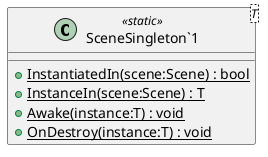 @startuml
class "SceneSingleton`1"<T> <<static>> {
    + {static} InstantiatedIn(scene:Scene) : bool
    + {static} InstanceIn(scene:Scene) : T
    + {static} Awake(instance:T) : void
    + {static} OnDestroy(instance:T) : void
}
@enduml
